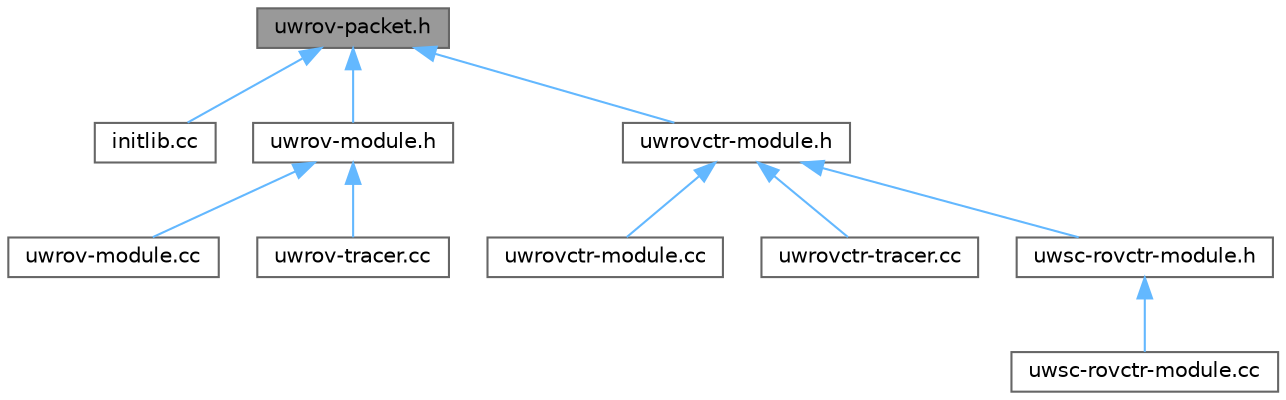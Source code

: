 digraph "uwrov-packet.h"
{
 // LATEX_PDF_SIZE
  bgcolor="transparent";
  edge [fontname=Helvetica,fontsize=10,labelfontname=Helvetica,labelfontsize=10];
  node [fontname=Helvetica,fontsize=10,shape=box,height=0.2,width=0.4];
  Node1 [id="Node000001",label="uwrov-packet.h",height=0.2,width=0.4,color="gray40", fillcolor="grey60", style="filled", fontcolor="black",tooltip="Provides both UWROV monitoring and control packets header description."];
  Node1 -> Node2 [id="edge1_Node000001_Node000002",dir="back",color="steelblue1",style="solid",tooltip=" "];
  Node2 [id="Node000002",label="initlib.cc",height=0.2,width=0.4,color="grey40", fillcolor="white", style="filled",URL="$DESERT__Addons_2uwrov_2initlib_8cc.html",tooltip="Provides the initialization of uwrov libraries."];
  Node1 -> Node3 [id="edge2_Node000001_Node000003",dir="back",color="steelblue1",style="solid",tooltip=" "];
  Node3 [id="Node000003",label="uwrov-module.h",height=0.2,width=0.4,color="grey40", fillcolor="white", style="filled",URL="$uwrov-module_8h.html",tooltip="Provides the definition of the class UWROV."];
  Node3 -> Node4 [id="edge3_Node000003_Node000004",dir="back",color="steelblue1",style="solid",tooltip=" "];
  Node4 [id="Node000004",label="uwrov-module.cc",height=0.2,width=0.4,color="grey40", fillcolor="white", style="filled",URL="$uwrov-module_8cc.html",tooltip="Provides the UWROV class implementation."];
  Node3 -> Node5 [id="edge4_Node000003_Node000005",dir="back",color="steelblue1",style="solid",tooltip=" "];
  Node5 [id="Node000005",label="uwrov-tracer.cc",height=0.2,width=0.4,color="grey40", fillcolor="white", style="filled",URL="$uwrov-tracer_8cc.html",tooltip="Provides a tracer class for UWROV packets."];
  Node1 -> Node6 [id="edge5_Node000001_Node000006",dir="back",color="steelblue1",style="solid",tooltip=" "];
  Node6 [id="Node000006",label="uwrovctr-module.h",height=0.2,width=0.4,color="grey40", fillcolor="white", style="filled",URL="$uwrovctr-module_8h.html",tooltip="Provides the definition of the class UWROV."];
  Node6 -> Node7 [id="edge6_Node000006_Node000007",dir="back",color="steelblue1",style="solid",tooltip=" "];
  Node7 [id="Node000007",label="uwrovctr-module.cc",height=0.2,width=0.4,color="grey40", fillcolor="white", style="filled",URL="$uwrovctr-module_8cc.html",tooltip="Provides the UWROVCtr class implementation."];
  Node6 -> Node8 [id="edge7_Node000006_Node000008",dir="back",color="steelblue1",style="solid",tooltip=" "];
  Node8 [id="Node000008",label="uwrovctr-tracer.cc",height=0.2,width=0.4,color="grey40", fillcolor="white", style="filled",URL="$uwrovctr-tracer_8cc.html",tooltip=" "];
  Node6 -> Node9 [id="edge8_Node000006_Node000009",dir="back",color="steelblue1",style="solid",tooltip=" "];
  Node9 [id="Node000009",label="uwsc-rovctr-module.h",height=0.2,width=0.4,color="grey40", fillcolor="white", style="filled",URL="$uwsc-rovctr-module_8h.html",tooltip="Provides the definition of the class UWSCROVCTR."];
  Node9 -> Node10 [id="edge9_Node000009_Node000010",dir="back",color="steelblue1",style="solid",tooltip=" "];
  Node10 [id="Node000010",label="uwsc-rovctr-module.cc",height=0.2,width=0.4,color="grey40", fillcolor="white", style="filled",URL="$uwsc-rovctr-module_8cc.html",tooltip="Provides the UWROVCtr class implementation."];
}

